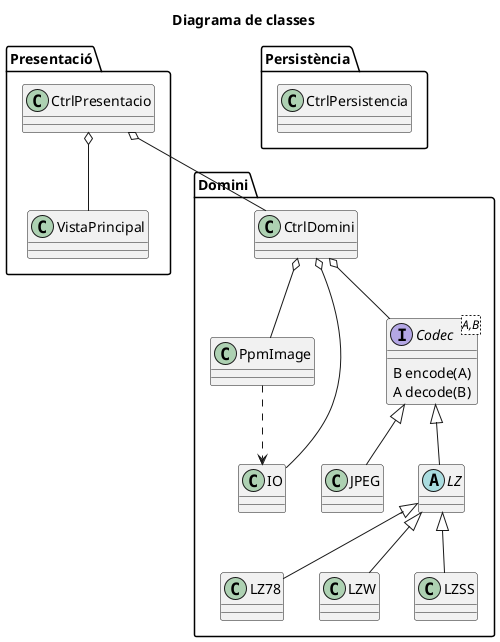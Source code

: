 @startuml

title Diagrama de classes

package Presentació {
    class "VistaPrincipal" as VPrin
    class "CtrlPresentacio" as CPre

    CPre o-- VPrin
}

package Domini {
    class "CtrlDomini" as CDom

    class JPEG
    class LZ78
    class LZW
    class LZSS

    class PpmImage
    class IO

    abstract class LZ

    interface Codec<A,B> {
        B encode(A)
        A decode(B)
    }

    Codec <|-- JPEG
    Codec <|-- LZ

    LZ <|-- LZ78
    LZ <|-- LZSS
    LZ <|-- LZW

    CDom o-- Codec
    CDom o-- IO
    CDom o-- PpmImage

    PpmImage ..> IO

}

package Persistència {
    class "CtrlPersistencia" as CPer
}

CPre o-- CDom

@enduml
